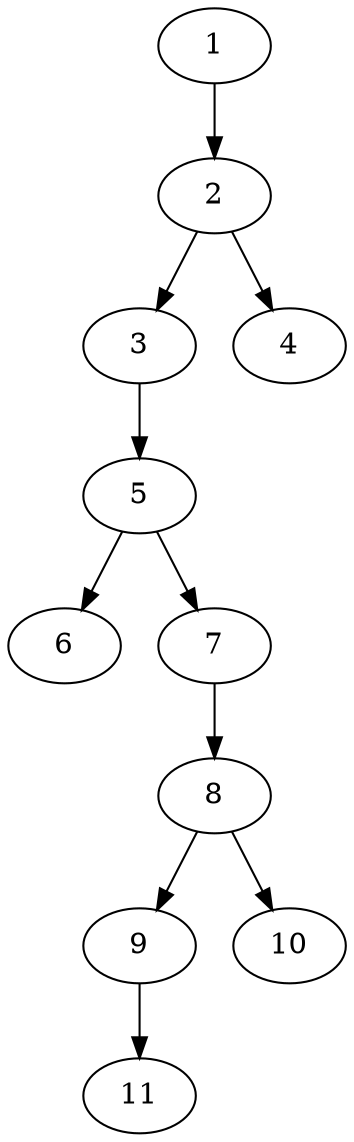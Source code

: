 // DAG (tier=1-easy, mode=compute, n=11, ccr=0.291, fat=0.432, density=0.359, regular=0.643, jump=0.055, mindata=262144, maxdata=2097152)
// DAG automatically generated by daggen at Sun Aug 24 16:33:32 2025
// /home/ermia/Project/Environments/daggen/bin/daggen --dot --ccr 0.291 --fat 0.432 --regular 0.643 --density 0.359 --jump 0.055 --mindata 262144 --maxdata 2097152 -n 11 
digraph G {
  1 [size="776353363472926", alpha="0.18", expect_size="388176681736463"]
  1 -> 2 [size ="33958293143552"]
  2 [size="6004750155776000000", alpha="0.20", expect_size="3002375077888000000"]
  2 -> 3 [size ="26429358080000"]
  2 -> 4 [size ="26429358080000"]
  3 [size="7032686084844683264", alpha="0.12", expect_size="3516343042422341632"]
  3 -> 5 [size ="29365505097728"]
  4 [size="141128277828218", alpha="0.08", expect_size="70564138914109"]
  5 [size="4938290311387414528", alpha="0.12", expect_size="2469145155693707264"]
  5 -> 6 [size ="23199274237952"]
  5 -> 7 [size ="23199274237952"]
  6 [size="8078320894097544", alpha="0.13", expect_size="4039160447048772"]
  7 [size="7411407660605505536", alpha="0.15", expect_size="3705703830302752768"]
  7 -> 8 [size ="30410515939328"]
  8 [size="1831041333598950", alpha="0.19", expect_size="915520666799475"]
  8 -> 9 [size ="32886698803200"]
  8 -> 10 [size ="32886698803200"]
  9 [size="81264599544298", alpha="0.19", expect_size="40632299772149"]
  9 -> 11 [size ="1813826764800"]
  10 [size="232135232531125", alpha="0.04", expect_size="116067616265562"]
  11 [size="212767619298623488", alpha="0.08", expect_size="106383809649311744"]
}